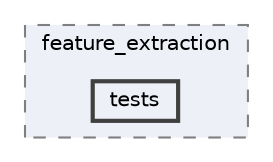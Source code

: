 digraph "/home/jam/Research/IRES-2025/dev/src/llm-scripts/testing/hypothesis-testing/hyp-env/lib/python3.12/site-packages/sklearn/feature_extraction/tests"
{
 // LATEX_PDF_SIZE
  bgcolor="transparent";
  edge [fontname=Helvetica,fontsize=10,labelfontname=Helvetica,labelfontsize=10];
  node [fontname=Helvetica,fontsize=10,shape=box,height=0.2,width=0.4];
  compound=true
  subgraph clusterdir_a549d2c4cad259f750fc70ccc8ffe46c {
    graph [ bgcolor="#edf0f7", pencolor="grey50", label="feature_extraction", fontname=Helvetica,fontsize=10 style="filled,dashed", URL="dir_a549d2c4cad259f750fc70ccc8ffe46c.html",tooltip=""]
  dir_2cbda96fd45ea3cd5c08b9e827561bcd [label="tests", fillcolor="#edf0f7", color="grey25", style="filled,bold", URL="dir_2cbda96fd45ea3cd5c08b9e827561bcd.html",tooltip=""];
  }
}
